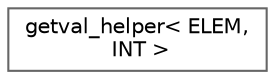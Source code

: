 digraph "类继承关系图"
{
 // LATEX_PDF_SIZE
  bgcolor="transparent";
  edge [fontname=Helvetica,fontsize=10,labelfontname=Helvetica,labelfontsize=10];
  node [fontname=Helvetica,fontsize=10,shape=box,height=0.2,width=0.4];
  rankdir="LR";
  Node0 [id="Node000000",label="getval_helper\< ELEM,\l INT \>",height=0.2,width=0.4,color="grey40", fillcolor="white", style="filled",URL="$structgetval__helper.html",tooltip=" "];
}
